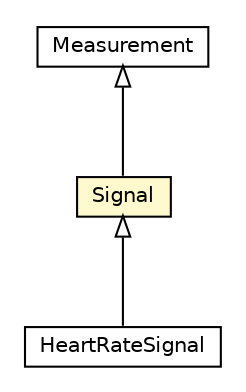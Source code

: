 #!/usr/local/bin/dot
#
# Class diagram 
# Generated by UMLGraph version R5_6-24-gf6e263 (http://www.umlgraph.org/)
#

digraph G {
	edge [fontname="Helvetica",fontsize=10,labelfontname="Helvetica",labelfontsize=10];
	node [fontname="Helvetica",fontsize=10,shape=plaintext];
	nodesep=0.25;
	ranksep=0.5;
	// org.universAAL.ontology.measurement.Measurement
	c7343705 [label=<<table title="org.universAAL.ontology.measurement.Measurement" border="0" cellborder="1" cellspacing="0" cellpadding="2" port="p" href="./Measurement.html">
		<tr><td><table border="0" cellspacing="0" cellpadding="1">
<tr><td align="center" balign="center"> Measurement </td></tr>
		</table></td></tr>
		</table>>, URL="./Measurement.html", fontname="Helvetica", fontcolor="black", fontsize=10.0];
	// org.universAAL.ontology.measurement.Signal
	c7343706 [label=<<table title="org.universAAL.ontology.measurement.Signal" border="0" cellborder="1" cellspacing="0" cellpadding="2" port="p" bgcolor="lemonChiffon" href="./Signal.html">
		<tr><td><table border="0" cellspacing="0" cellpadding="1">
<tr><td align="center" balign="center"> Signal </td></tr>
		</table></td></tr>
		</table>>, URL="./Signal.html", fontname="Helvetica", fontcolor="black", fontsize=10.0];
	// org.universAAL.ontology.healthmeasurement.owl.HeartRateSignal
	c7344029 [label=<<table title="org.universAAL.ontology.healthmeasurement.owl.HeartRateSignal" border="0" cellborder="1" cellspacing="0" cellpadding="2" port="p" href="../healthmeasurement/owl/HeartRateSignal.html">
		<tr><td><table border="0" cellspacing="0" cellpadding="1">
<tr><td align="center" balign="center"> HeartRateSignal </td></tr>
		</table></td></tr>
		</table>>, URL="../healthmeasurement/owl/HeartRateSignal.html", fontname="Helvetica", fontcolor="black", fontsize=10.0];
	//org.universAAL.ontology.measurement.Signal extends org.universAAL.ontology.measurement.Measurement
	c7343705:p -> c7343706:p [dir=back,arrowtail=empty];
	//org.universAAL.ontology.healthmeasurement.owl.HeartRateSignal extends org.universAAL.ontology.measurement.Signal
	c7343706:p -> c7344029:p [dir=back,arrowtail=empty];
}


